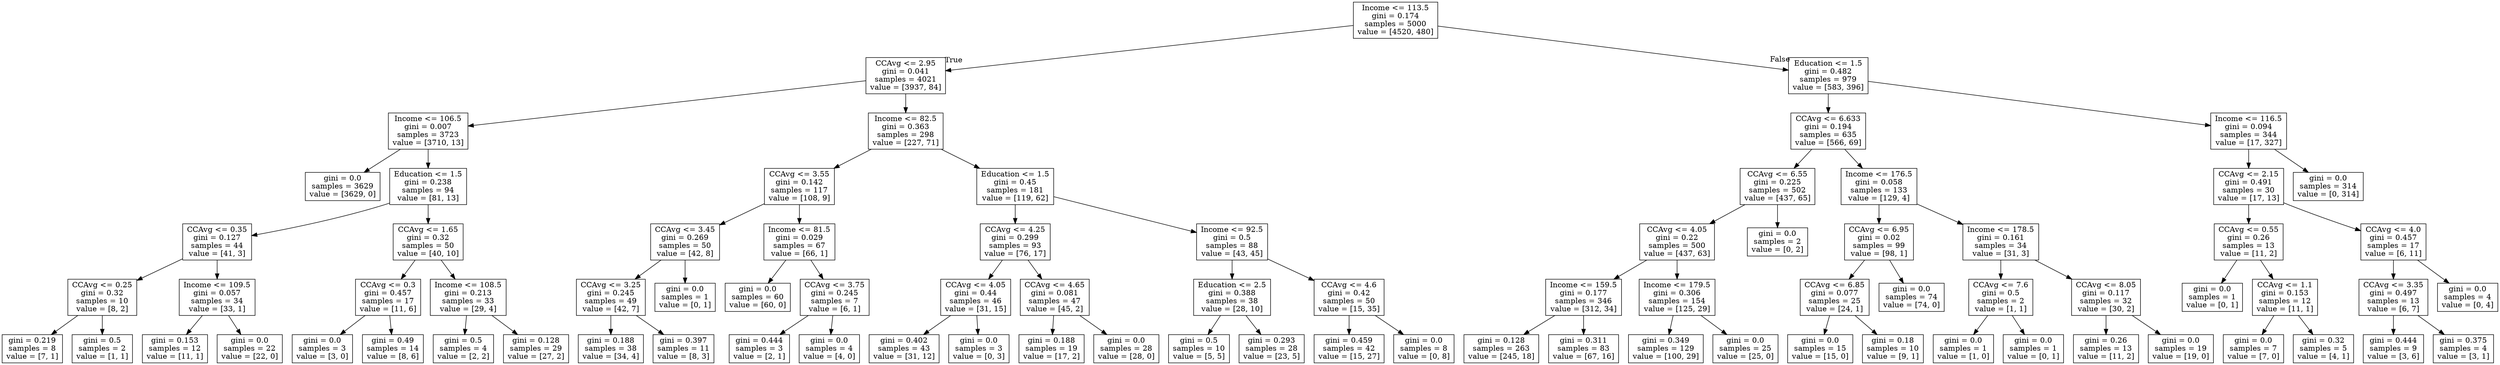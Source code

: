 digraph Tree {
node [shape=box] ;
0 [label="Income <= 113.5\ngini = 0.174\nsamples = 5000\nvalue = [4520, 480]"] ;
1 [label="CCAvg <= 2.95\ngini = 0.041\nsamples = 4021\nvalue = [3937, 84]"] ;
0 -> 1 [labeldistance=2.5, labelangle=45, headlabel="True"] ;
2 [label="Income <= 106.5\ngini = 0.007\nsamples = 3723\nvalue = [3710, 13]"] ;
1 -> 2 ;
3 [label="gini = 0.0\nsamples = 3629\nvalue = [3629, 0]"] ;
2 -> 3 ;
4 [label="Education <= 1.5\ngini = 0.238\nsamples = 94\nvalue = [81, 13]"] ;
2 -> 4 ;
5 [label="CCAvg <= 0.35\ngini = 0.127\nsamples = 44\nvalue = [41, 3]"] ;
4 -> 5 ;
6 [label="CCAvg <= 0.25\ngini = 0.32\nsamples = 10\nvalue = [8, 2]"] ;
5 -> 6 ;
7 [label="gini = 0.219\nsamples = 8\nvalue = [7, 1]"] ;
6 -> 7 ;
8 [label="gini = 0.5\nsamples = 2\nvalue = [1, 1]"] ;
6 -> 8 ;
9 [label="Income <= 109.5\ngini = 0.057\nsamples = 34\nvalue = [33, 1]"] ;
5 -> 9 ;
10 [label="gini = 0.153\nsamples = 12\nvalue = [11, 1]"] ;
9 -> 10 ;
11 [label="gini = 0.0\nsamples = 22\nvalue = [22, 0]"] ;
9 -> 11 ;
12 [label="CCAvg <= 1.65\ngini = 0.32\nsamples = 50\nvalue = [40, 10]"] ;
4 -> 12 ;
13 [label="CCAvg <= 0.3\ngini = 0.457\nsamples = 17\nvalue = [11, 6]"] ;
12 -> 13 ;
14 [label="gini = 0.0\nsamples = 3\nvalue = [3, 0]"] ;
13 -> 14 ;
15 [label="gini = 0.49\nsamples = 14\nvalue = [8, 6]"] ;
13 -> 15 ;
16 [label="Income <= 108.5\ngini = 0.213\nsamples = 33\nvalue = [29, 4]"] ;
12 -> 16 ;
17 [label="gini = 0.5\nsamples = 4\nvalue = [2, 2]"] ;
16 -> 17 ;
18 [label="gini = 0.128\nsamples = 29\nvalue = [27, 2]"] ;
16 -> 18 ;
19 [label="Income <= 82.5\ngini = 0.363\nsamples = 298\nvalue = [227, 71]"] ;
1 -> 19 ;
20 [label="CCAvg <= 3.55\ngini = 0.142\nsamples = 117\nvalue = [108, 9]"] ;
19 -> 20 ;
21 [label="CCAvg <= 3.45\ngini = 0.269\nsamples = 50\nvalue = [42, 8]"] ;
20 -> 21 ;
22 [label="CCAvg <= 3.25\ngini = 0.245\nsamples = 49\nvalue = [42, 7]"] ;
21 -> 22 ;
23 [label="gini = 0.188\nsamples = 38\nvalue = [34, 4]"] ;
22 -> 23 ;
24 [label="gini = 0.397\nsamples = 11\nvalue = [8, 3]"] ;
22 -> 24 ;
25 [label="gini = 0.0\nsamples = 1\nvalue = [0, 1]"] ;
21 -> 25 ;
26 [label="Income <= 81.5\ngini = 0.029\nsamples = 67\nvalue = [66, 1]"] ;
20 -> 26 ;
27 [label="gini = 0.0\nsamples = 60\nvalue = [60, 0]"] ;
26 -> 27 ;
28 [label="CCAvg <= 3.75\ngini = 0.245\nsamples = 7\nvalue = [6, 1]"] ;
26 -> 28 ;
29 [label="gini = 0.444\nsamples = 3\nvalue = [2, 1]"] ;
28 -> 29 ;
30 [label="gini = 0.0\nsamples = 4\nvalue = [4, 0]"] ;
28 -> 30 ;
31 [label="Education <= 1.5\ngini = 0.45\nsamples = 181\nvalue = [119, 62]"] ;
19 -> 31 ;
32 [label="CCAvg <= 4.25\ngini = 0.299\nsamples = 93\nvalue = [76, 17]"] ;
31 -> 32 ;
33 [label="CCAvg <= 4.05\ngini = 0.44\nsamples = 46\nvalue = [31, 15]"] ;
32 -> 33 ;
34 [label="gini = 0.402\nsamples = 43\nvalue = [31, 12]"] ;
33 -> 34 ;
35 [label="gini = 0.0\nsamples = 3\nvalue = [0, 3]"] ;
33 -> 35 ;
36 [label="CCAvg <= 4.65\ngini = 0.081\nsamples = 47\nvalue = [45, 2]"] ;
32 -> 36 ;
37 [label="gini = 0.188\nsamples = 19\nvalue = [17, 2]"] ;
36 -> 37 ;
38 [label="gini = 0.0\nsamples = 28\nvalue = [28, 0]"] ;
36 -> 38 ;
39 [label="Income <= 92.5\ngini = 0.5\nsamples = 88\nvalue = [43, 45]"] ;
31 -> 39 ;
40 [label="Education <= 2.5\ngini = 0.388\nsamples = 38\nvalue = [28, 10]"] ;
39 -> 40 ;
41 [label="gini = 0.5\nsamples = 10\nvalue = [5, 5]"] ;
40 -> 41 ;
42 [label="gini = 0.293\nsamples = 28\nvalue = [23, 5]"] ;
40 -> 42 ;
43 [label="CCAvg <= 4.6\ngini = 0.42\nsamples = 50\nvalue = [15, 35]"] ;
39 -> 43 ;
44 [label="gini = 0.459\nsamples = 42\nvalue = [15, 27]"] ;
43 -> 44 ;
45 [label="gini = 0.0\nsamples = 8\nvalue = [0, 8]"] ;
43 -> 45 ;
46 [label="Education <= 1.5\ngini = 0.482\nsamples = 979\nvalue = [583, 396]"] ;
0 -> 46 [labeldistance=2.5, labelangle=-45, headlabel="False"] ;
47 [label="CCAvg <= 6.633\ngini = 0.194\nsamples = 635\nvalue = [566, 69]"] ;
46 -> 47 ;
48 [label="CCAvg <= 6.55\ngini = 0.225\nsamples = 502\nvalue = [437, 65]"] ;
47 -> 48 ;
49 [label="CCAvg <= 4.05\ngini = 0.22\nsamples = 500\nvalue = [437, 63]"] ;
48 -> 49 ;
50 [label="Income <= 159.5\ngini = 0.177\nsamples = 346\nvalue = [312, 34]"] ;
49 -> 50 ;
51 [label="gini = 0.128\nsamples = 263\nvalue = [245, 18]"] ;
50 -> 51 ;
52 [label="gini = 0.311\nsamples = 83\nvalue = [67, 16]"] ;
50 -> 52 ;
53 [label="Income <= 179.5\ngini = 0.306\nsamples = 154\nvalue = [125, 29]"] ;
49 -> 53 ;
54 [label="gini = 0.349\nsamples = 129\nvalue = [100, 29]"] ;
53 -> 54 ;
55 [label="gini = 0.0\nsamples = 25\nvalue = [25, 0]"] ;
53 -> 55 ;
56 [label="gini = 0.0\nsamples = 2\nvalue = [0, 2]"] ;
48 -> 56 ;
57 [label="Income <= 176.5\ngini = 0.058\nsamples = 133\nvalue = [129, 4]"] ;
47 -> 57 ;
58 [label="CCAvg <= 6.95\ngini = 0.02\nsamples = 99\nvalue = [98, 1]"] ;
57 -> 58 ;
59 [label="CCAvg <= 6.85\ngini = 0.077\nsamples = 25\nvalue = [24, 1]"] ;
58 -> 59 ;
60 [label="gini = 0.0\nsamples = 15\nvalue = [15, 0]"] ;
59 -> 60 ;
61 [label="gini = 0.18\nsamples = 10\nvalue = [9, 1]"] ;
59 -> 61 ;
62 [label="gini = 0.0\nsamples = 74\nvalue = [74, 0]"] ;
58 -> 62 ;
63 [label="Income <= 178.5\ngini = 0.161\nsamples = 34\nvalue = [31, 3]"] ;
57 -> 63 ;
64 [label="CCAvg <= 7.6\ngini = 0.5\nsamples = 2\nvalue = [1, 1]"] ;
63 -> 64 ;
65 [label="gini = 0.0\nsamples = 1\nvalue = [1, 0]"] ;
64 -> 65 ;
66 [label="gini = 0.0\nsamples = 1\nvalue = [0, 1]"] ;
64 -> 66 ;
67 [label="CCAvg <= 8.05\ngini = 0.117\nsamples = 32\nvalue = [30, 2]"] ;
63 -> 67 ;
68 [label="gini = 0.26\nsamples = 13\nvalue = [11, 2]"] ;
67 -> 68 ;
69 [label="gini = 0.0\nsamples = 19\nvalue = [19, 0]"] ;
67 -> 69 ;
70 [label="Income <= 116.5\ngini = 0.094\nsamples = 344\nvalue = [17, 327]"] ;
46 -> 70 ;
71 [label="CCAvg <= 2.15\ngini = 0.491\nsamples = 30\nvalue = [17, 13]"] ;
70 -> 71 ;
72 [label="CCAvg <= 0.55\ngini = 0.26\nsamples = 13\nvalue = [11, 2]"] ;
71 -> 72 ;
73 [label="gini = 0.0\nsamples = 1\nvalue = [0, 1]"] ;
72 -> 73 ;
74 [label="CCAvg <= 1.1\ngini = 0.153\nsamples = 12\nvalue = [11, 1]"] ;
72 -> 74 ;
75 [label="gini = 0.0\nsamples = 7\nvalue = [7, 0]"] ;
74 -> 75 ;
76 [label="gini = 0.32\nsamples = 5\nvalue = [4, 1]"] ;
74 -> 76 ;
77 [label="CCAvg <= 4.0\ngini = 0.457\nsamples = 17\nvalue = [6, 11]"] ;
71 -> 77 ;
78 [label="CCAvg <= 3.35\ngini = 0.497\nsamples = 13\nvalue = [6, 7]"] ;
77 -> 78 ;
79 [label="gini = 0.444\nsamples = 9\nvalue = [3, 6]"] ;
78 -> 79 ;
80 [label="gini = 0.375\nsamples = 4\nvalue = [3, 1]"] ;
78 -> 80 ;
81 [label="gini = 0.0\nsamples = 4\nvalue = [0, 4]"] ;
77 -> 81 ;
82 [label="gini = 0.0\nsamples = 314\nvalue = [0, 314]"] ;
70 -> 82 ;
}